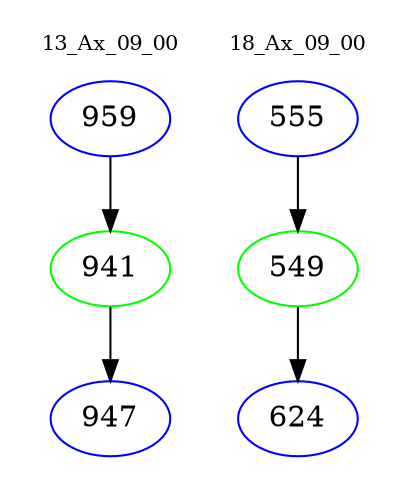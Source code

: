 digraph{
subgraph cluster_0 {
color = white
label = "13_Ax_09_00";
fontsize=10;
T0_959 [label="959", color="blue"]
T0_959 -> T0_941 [color="black"]
T0_941 [label="941", color="green"]
T0_941 -> T0_947 [color="black"]
T0_947 [label="947", color="blue"]
}
subgraph cluster_1 {
color = white
label = "18_Ax_09_00";
fontsize=10;
T1_555 [label="555", color="blue"]
T1_555 -> T1_549 [color="black"]
T1_549 [label="549", color="green"]
T1_549 -> T1_624 [color="black"]
T1_624 [label="624", color="blue"]
}
}
